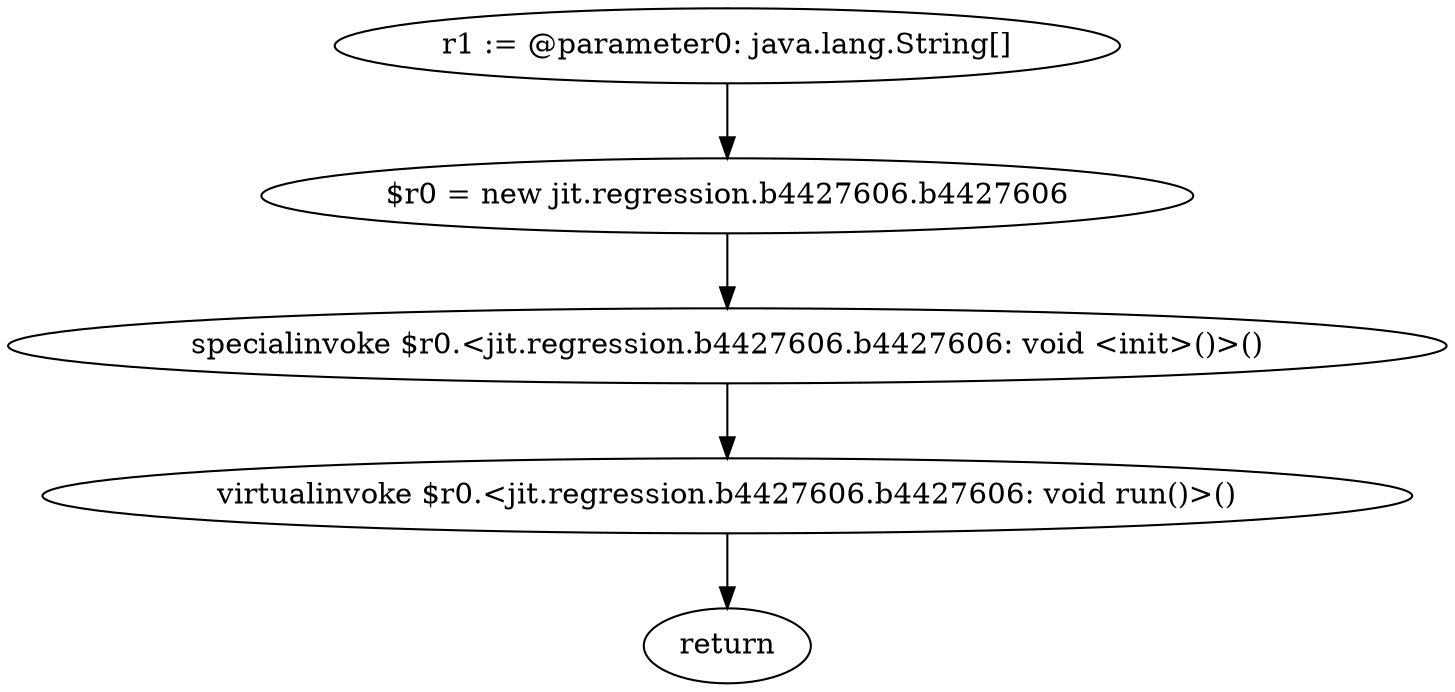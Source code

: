 digraph "unitGraph" {
    "r1 := @parameter0: java.lang.String[]"
    "$r0 = new jit.regression.b4427606.b4427606"
    "specialinvoke $r0.<jit.regression.b4427606.b4427606: void <init>()>()"
    "virtualinvoke $r0.<jit.regression.b4427606.b4427606: void run()>()"
    "return"
    "r1 := @parameter0: java.lang.String[]"->"$r0 = new jit.regression.b4427606.b4427606";
    "$r0 = new jit.regression.b4427606.b4427606"->"specialinvoke $r0.<jit.regression.b4427606.b4427606: void <init>()>()";
    "specialinvoke $r0.<jit.regression.b4427606.b4427606: void <init>()>()"->"virtualinvoke $r0.<jit.regression.b4427606.b4427606: void run()>()";
    "virtualinvoke $r0.<jit.regression.b4427606.b4427606: void run()>()"->"return";
}
